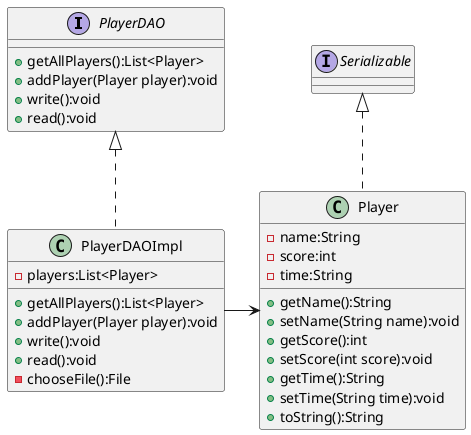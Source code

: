 @startuml
'https://plantuml.com/class-diagram

interface PlayerDAO {
    + getAllPlayers():List<Player>
    + addPlayer(Player player):void
    + write():void
    + read():void
}

interface Serializable {}

PlayerDAO <|.down. PlayerDAOImpl
Serializable <|.. Player
Player <-left- PlayerDAOImpl

class Player {
    - name:String
    - score:int
    - time:String
    + getName():String
    + setName(String name):void
    + getScore():int
    + setScore(int score):void
    + getTime():String
    + setTime(String time):void
    + toString():String
}

class PlayerDAOImpl {
    - players:List<Player>
    + getAllPlayers():List<Player>
    + addPlayer(Player player):void
    + write():void
    + read():void
    - chooseFile():File
}
@enduml